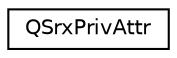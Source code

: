 digraph "Graphical Class Hierarchy"
{
 // LATEX_PDF_SIZE
  edge [fontname="Helvetica",fontsize="10",labelfontname="Helvetica",labelfontsize="10"];
  node [fontname="Helvetica",fontsize="10",shape=record];
  rankdir="LR";
  Node0 [label="QSrxPrivAttr",height=0.2,width=0.4,color="black", fillcolor="white", style="filled",URL="$qs__pkg_8h.html#struct_q_srx_priv_attr",tooltip="Private QS-RX attributes to keep track of the current objects and the lock-free RX buffer."];
}
